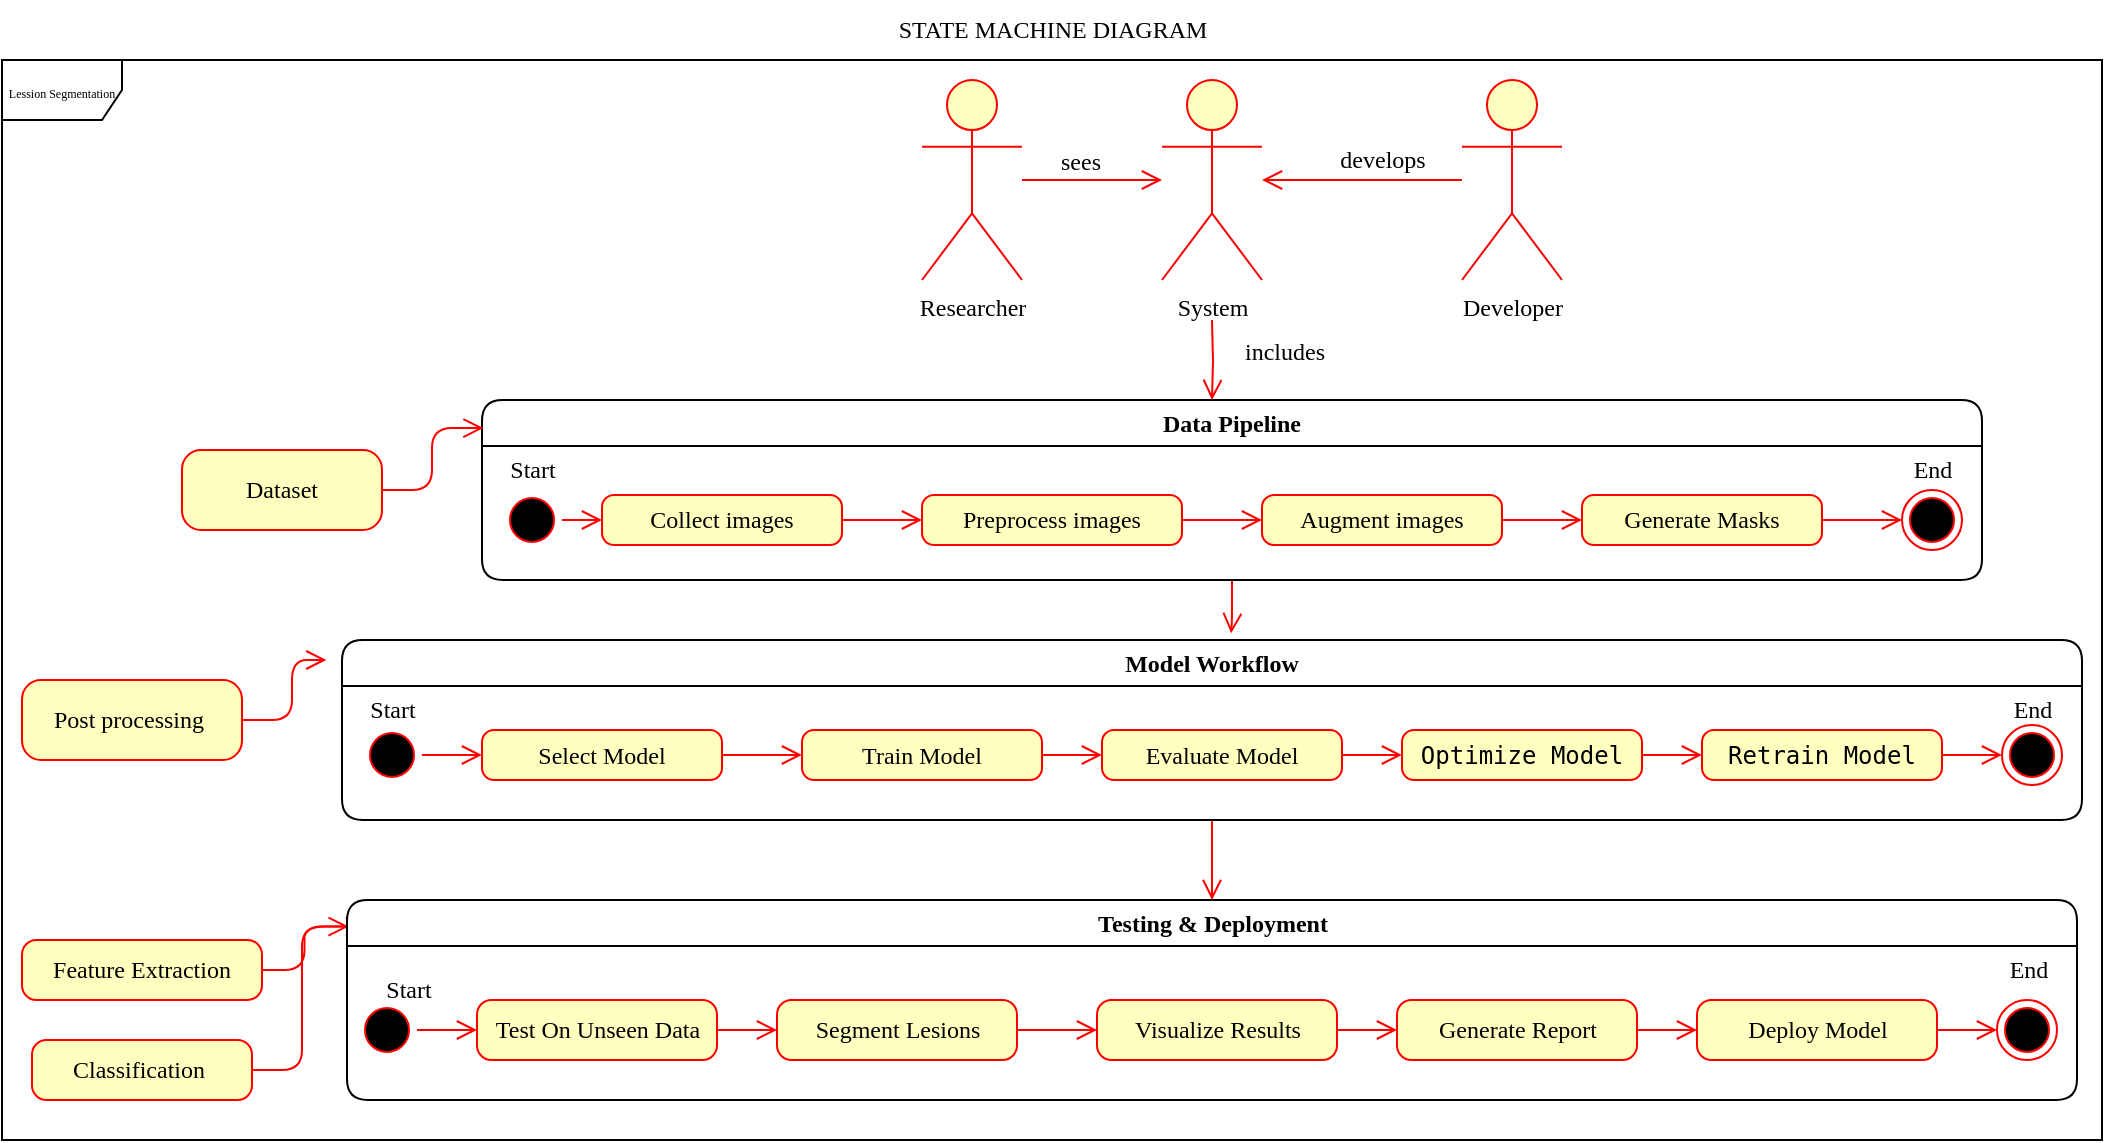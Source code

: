 <mxfile version="27.0.9">
  <diagram name="Page-1" id="58cdce13-f638-feb5-8d6f-7d28b1aa9fa0">
    <mxGraphModel dx="3843" dy="2009" grid="1" gridSize="10" guides="1" tooltips="1" connect="1" arrows="1" fold="1" page="1" pageScale="1" pageWidth="1100" pageHeight="850" background="none" math="0" shadow="0">
      <root>
        <mxCell id="0" />
        <mxCell id="1" parent="0" />
        <mxCell id="W7tiA6IGgYuLlRLCgEdG-73" value="" style="edgeStyle=orthogonalEdgeStyle;shape=connector;rounded=1;orthogonalLoop=1;jettySize=auto;html=1;strokeColor=#ff0000;align=left;verticalAlign=middle;fontFamily=Verdana;fontSize=12;fontColor=#000000;labelBackgroundColor=none;endArrow=open;endSize=8;entryX=0.511;entryY=-0.037;entryDx=0;entryDy=0;entryPerimeter=0;" parent="1" source="2a3bc250acf0617d-7" target="W7tiA6IGgYuLlRLCgEdG-11" edge="1">
          <mxGeometry relative="1" as="geometry">
            <mxPoint x="1205" y="760" as="targetPoint" />
          </mxGeometry>
        </mxCell>
        <mxCell id="2a3bc250acf0617d-7" value="Data Pipeline" style="swimlane;whiteSpace=wrap;html=1;rounded=1;shadow=0;comic=0;labelBackgroundColor=none;strokeWidth=1;fontFamily=Verdana;fontSize=12;align=center;" parent="1" vertex="1">
          <mxGeometry x="820" y="640" width="750" height="90" as="geometry" />
        </mxCell>
        <mxCell id="3cde6dad864a17aa-10" style="edgeStyle=elbowEdgeStyle;html=1;labelBackgroundColor=none;endArrow=open;endSize=8;strokeColor=#ff0000;fontFamily=Verdana;fontSize=12;align=left;" parent="2a3bc250acf0617d-7" source="382b91b5511bd0f7-8" target="3cde6dad864a17aa-1" edge="1">
          <mxGeometry relative="1" as="geometry" />
        </mxCell>
        <mxCell id="382b91b5511bd0f7-8" value="Collect images" style="rounded=1;whiteSpace=wrap;html=1;arcSize=24;fillColor=#ffffc0;strokeColor=#ff0000;shadow=0;comic=0;labelBackgroundColor=none;fontFamily=Verdana;fontSize=12;fontColor=#000000;align=center;" parent="2a3bc250acf0617d-7" vertex="1">
          <mxGeometry x="60" y="47.5" width="120" height="25" as="geometry" />
        </mxCell>
        <mxCell id="3cde6dad864a17aa-9" style="edgeStyle=elbowEdgeStyle;html=1;labelBackgroundColor=none;endArrow=open;endSize=8;strokeColor=#ff0000;fontFamily=Verdana;fontSize=12;align=left;" parent="2a3bc250acf0617d-7" source="2a3bc250acf0617d-3" target="382b91b5511bd0f7-8" edge="1">
          <mxGeometry relative="1" as="geometry" />
        </mxCell>
        <mxCell id="2a3bc250acf0617d-3" value="" style="ellipse;html=1;shape=startState;fillColor=#000000;strokeColor=#ff0000;rounded=1;shadow=0;comic=0;labelBackgroundColor=none;fontFamily=Verdana;fontSize=12;fontColor=#000000;align=center;direction=south;" parent="2a3bc250acf0617d-7" vertex="1">
          <mxGeometry x="10" y="45" width="30" height="30" as="geometry" />
        </mxCell>
        <mxCell id="3cde6dad864a17aa-11" style="edgeStyle=elbowEdgeStyle;html=1;labelBackgroundColor=none;endArrow=open;endSize=8;strokeColor=#ff0000;fontFamily=Verdana;fontSize=12;align=left;" parent="2a3bc250acf0617d-7" source="3cde6dad864a17aa-1" target="3cde6dad864a17aa-2" edge="1">
          <mxGeometry relative="1" as="geometry" />
        </mxCell>
        <mxCell id="3cde6dad864a17aa-1" value="Preprocess images" style="rounded=1;whiteSpace=wrap;html=1;arcSize=24;fillColor=#ffffc0;strokeColor=#ff0000;shadow=0;comic=0;labelBackgroundColor=none;fontFamily=Verdana;fontSize=12;fontColor=#000000;align=center;" parent="2a3bc250acf0617d-7" vertex="1">
          <mxGeometry x="220" y="47.5" width="130" height="25" as="geometry" />
        </mxCell>
        <mxCell id="3cde6dad864a17aa-12" style="edgeStyle=elbowEdgeStyle;html=1;labelBackgroundColor=none;endArrow=open;endSize=8;strokeColor=#ff0000;fontFamily=Verdana;fontSize=12;align=left;entryX=0;entryY=0.5;entryDx=0;entryDy=0;" parent="2a3bc250acf0617d-7" source="3cde6dad864a17aa-2" target="382b91b5511bd0f7-9" edge="1">
          <mxGeometry relative="1" as="geometry">
            <mxPoint x="745" y="142.5" as="targetPoint" />
          </mxGeometry>
        </mxCell>
        <mxCell id="3cde6dad864a17aa-2" value="Augment images" style="rounded=1;whiteSpace=wrap;html=1;arcSize=24;fillColor=#ffffc0;strokeColor=#ff0000;shadow=0;comic=0;labelBackgroundColor=none;fontFamily=Verdana;fontSize=12;fontColor=#000000;align=center;" parent="2a3bc250acf0617d-7" vertex="1">
          <mxGeometry x="390" y="47.5" width="120" height="25" as="geometry" />
        </mxCell>
        <mxCell id="382b91b5511bd0f7-9" value="Generate Masks" style="rounded=1;whiteSpace=wrap;html=1;arcSize=24;fillColor=#ffffc0;strokeColor=#ff0000;shadow=0;comic=0;labelBackgroundColor=none;fontFamily=Verdana;fontSize=12;fontColor=#000000;align=center;" parent="2a3bc250acf0617d-7" vertex="1">
          <mxGeometry x="550" y="47.5" width="120" height="25" as="geometry" />
        </mxCell>
        <mxCell id="24f968d109e7d6b4-3" value="" style="ellipse;html=1;shape=endState;fillColor=#000000;strokeColor=#ff0000;rounded=1;shadow=0;comic=0;labelBackgroundColor=none;fontFamily=Verdana;fontSize=12;fontColor=#000000;align=center;" parent="2a3bc250acf0617d-7" vertex="1">
          <mxGeometry x="710" y="45" width="30" height="30" as="geometry" />
        </mxCell>
        <mxCell id="W7tiA6IGgYuLlRLCgEdG-45" value="" style="edgeStyle=orthogonalEdgeStyle;shape=connector;rounded=1;orthogonalLoop=1;jettySize=auto;html=1;strokeColor=#ff0000;align=left;verticalAlign=middle;fontFamily=Verdana;fontSize=12;fontColor=#000000;labelBackgroundColor=none;endArrow=open;endSize=8;entryX=0;entryY=0.5;entryDx=0;entryDy=0;" parent="2a3bc250acf0617d-7" source="382b91b5511bd0f7-9" target="24f968d109e7d6b4-3" edge="1">
          <mxGeometry relative="1" as="geometry">
            <mxPoint x="730" y="62.5" as="targetPoint" />
          </mxGeometry>
        </mxCell>
        <mxCell id="W7tiA6IGgYuLlRLCgEdG-47" value="End" style="text;html=1;align=center;verticalAlign=middle;resizable=0;points=[];autosize=1;strokeColor=none;fillColor=none;fontFamily=Verdana;fontSize=12;fontColor=#000000;labelBackgroundColor=none;" parent="2a3bc250acf0617d-7" vertex="1">
          <mxGeometry x="700" y="20" width="50" height="30" as="geometry" />
        </mxCell>
        <mxCell id="W7tiA6IGgYuLlRLCgEdG-46" value="Start" style="text;html=1;align=center;verticalAlign=middle;resizable=0;points=[];autosize=1;strokeColor=none;fillColor=none;fontFamily=Verdana;fontSize=12;fontColor=#000000;labelBackgroundColor=none;" parent="2a3bc250acf0617d-7" vertex="1">
          <mxGeometry y="20" width="50" height="30" as="geometry" />
        </mxCell>
        <mxCell id="W7tiA6IGgYuLlRLCgEdG-77" value="" style="edgeStyle=orthogonalEdgeStyle;shape=connector;rounded=1;orthogonalLoop=1;jettySize=auto;html=1;strokeColor=#ff0000;align=left;verticalAlign=middle;fontFamily=Verdana;fontSize=12;fontColor=#000000;labelBackgroundColor=none;endArrow=open;endSize=8;entryX=-0.009;entryY=0.111;entryDx=0;entryDy=0;entryPerimeter=0;" parent="1" source="W7tiA6IGgYuLlRLCgEdG-2" target="W7tiA6IGgYuLlRLCgEdG-11" edge="1">
          <mxGeometry relative="1" as="geometry" />
        </mxCell>
        <mxCell id="W7tiA6IGgYuLlRLCgEdG-2" value="Post processing&amp;nbsp;" style="rounded=1;whiteSpace=wrap;html=1;arcSize=24;fillColor=#ffffc0;strokeColor=#ff0000;shadow=0;comic=0;labelBackgroundColor=none;fontFamily=Verdana;fontSize=12;fontColor=#000000;align=center;" parent="1" vertex="1">
          <mxGeometry x="590" y="780" width="110" height="40" as="geometry" />
        </mxCell>
        <mxCell id="W7tiA6IGgYuLlRLCgEdG-78" value="" style="edgeStyle=orthogonalEdgeStyle;shape=connector;rounded=1;orthogonalLoop=1;jettySize=auto;html=1;strokeColor=#ff0000;align=left;verticalAlign=middle;fontFamily=Verdana;fontSize=12;fontColor=#000000;labelBackgroundColor=none;endArrow=open;endSize=8;entryX=0.001;entryY=0.133;entryDx=0;entryDy=0;entryPerimeter=0;" parent="1" source="W7tiA6IGgYuLlRLCgEdG-5" target="W7tiA6IGgYuLlRLCgEdG-33" edge="1">
          <mxGeometry relative="1" as="geometry">
            <Array as="points">
              <mxPoint x="730" y="975" />
              <mxPoint x="730" y="903" />
            </Array>
          </mxGeometry>
        </mxCell>
        <mxCell id="W7tiA6IGgYuLlRLCgEdG-5" value="Classification&amp;nbsp;" style="rounded=1;whiteSpace=wrap;html=1;arcSize=24;fillColor=#ffffc0;strokeColor=#ff0000;shadow=0;comic=0;labelBackgroundColor=none;fontFamily=Verdana;fontSize=12;fontColor=#000000;align=center;" parent="1" vertex="1">
          <mxGeometry x="595" y="960" width="110" height="30" as="geometry" />
        </mxCell>
        <mxCell id="W7tiA6IGgYuLlRLCgEdG-81" value="" style="edgeStyle=orthogonalEdgeStyle;shape=connector;rounded=1;orthogonalLoop=1;jettySize=auto;html=1;strokeColor=#ff0000;align=left;verticalAlign=middle;fontFamily=Verdana;fontSize=12;fontColor=#000000;labelBackgroundColor=none;endArrow=open;endSize=8;entryX=0.001;entryY=0.156;entryDx=0;entryDy=0;entryPerimeter=0;" parent="1" source="W7tiA6IGgYuLlRLCgEdG-8" target="2a3bc250acf0617d-7" edge="1">
          <mxGeometry relative="1" as="geometry">
            <mxPoint x="720" y="585" as="targetPoint" />
          </mxGeometry>
        </mxCell>
        <mxCell id="W7tiA6IGgYuLlRLCgEdG-8" value="Dataset" style="rounded=1;whiteSpace=wrap;html=1;arcSize=24;fillColor=#ffffc0;strokeColor=#ff0000;shadow=0;comic=0;labelBackgroundColor=none;fontFamily=Verdana;fontSize=12;fontColor=#000000;align=center;" parent="1" vertex="1">
          <mxGeometry x="670" y="665" width="100" height="40" as="geometry" />
        </mxCell>
        <mxCell id="W7tiA6IGgYuLlRLCgEdG-79" value="" style="edgeStyle=orthogonalEdgeStyle;shape=connector;rounded=1;orthogonalLoop=1;jettySize=auto;html=1;strokeColor=#ff0000;align=left;verticalAlign=middle;fontFamily=Verdana;fontSize=12;fontColor=#000000;labelBackgroundColor=none;endArrow=open;endSize=8;entryX=0.011;entryY=0.133;entryDx=0;entryDy=0;entryPerimeter=0;" parent="1" source="W7tiA6IGgYuLlRLCgEdG-9" target="W7tiA6IGgYuLlRLCgEdG-33" edge="1">
          <mxGeometry relative="1" as="geometry">
            <mxPoint x="750" y="890" as="targetPoint" />
          </mxGeometry>
        </mxCell>
        <mxCell id="W7tiA6IGgYuLlRLCgEdG-9" value="Feature Extraction" style="rounded=1;whiteSpace=wrap;html=1;arcSize=24;fillColor=#ffffc0;strokeColor=#ff0000;shadow=0;comic=0;labelBackgroundColor=none;fontFamily=Verdana;fontSize=12;fontColor=#000000;align=center;" parent="1" vertex="1">
          <mxGeometry x="590" y="910" width="120" height="30" as="geometry" />
        </mxCell>
        <mxCell id="W7tiA6IGgYuLlRLCgEdG-75" value="" style="edgeStyle=orthogonalEdgeStyle;shape=connector;rounded=1;orthogonalLoop=1;jettySize=auto;html=1;strokeColor=#ff0000;align=left;verticalAlign=middle;fontFamily=Verdana;fontSize=12;fontColor=#000000;labelBackgroundColor=none;endArrow=open;endSize=8;exitX=0.5;exitY=1;exitDx=0;exitDy=0;" parent="1" source="W7tiA6IGgYuLlRLCgEdG-11" target="W7tiA6IGgYuLlRLCgEdG-33" edge="1">
          <mxGeometry relative="1" as="geometry">
            <mxPoint x="1180" y="860" as="sourcePoint" />
            <mxPoint x="1185" y="908" as="targetPoint" />
          </mxGeometry>
        </mxCell>
        <mxCell id="W7tiA6IGgYuLlRLCgEdG-11" value="Model Workflow" style="swimlane;whiteSpace=wrap;html=1;rounded=1;shadow=0;comic=0;labelBackgroundColor=none;strokeWidth=1;fontFamily=Verdana;fontSize=12;align=center;startSize=23;" parent="1" vertex="1">
          <mxGeometry x="750" y="760" width="870" height="90" as="geometry" />
        </mxCell>
        <mxCell id="W7tiA6IGgYuLlRLCgEdG-12" style="edgeStyle=elbowEdgeStyle;html=1;labelBackgroundColor=none;endArrow=open;endSize=8;strokeColor=#ff0000;fontFamily=Verdana;fontSize=12;align=left;" parent="W7tiA6IGgYuLlRLCgEdG-11" source="W7tiA6IGgYuLlRLCgEdG-13" target="W7tiA6IGgYuLlRLCgEdG-18" edge="1">
          <mxGeometry relative="1" as="geometry" />
        </mxCell>
        <mxCell id="W7tiA6IGgYuLlRLCgEdG-13" value="Select Model" style="rounded=1;whiteSpace=wrap;html=1;arcSize=24;fillColor=#ffffc0;strokeColor=#ff0000;shadow=0;comic=0;labelBackgroundColor=none;fontFamily=Verdana;fontSize=12;fontColor=#000000;align=center;" parent="W7tiA6IGgYuLlRLCgEdG-11" vertex="1">
          <mxGeometry x="70" y="45" width="120" height="25" as="geometry" />
        </mxCell>
        <mxCell id="W7tiA6IGgYuLlRLCgEdG-14" value="" style="ellipse;html=1;shape=endState;fillColor=#000000;strokeColor=#ff0000;rounded=1;shadow=0;comic=0;labelBackgroundColor=none;fontFamily=Verdana;fontSize=12;fontColor=#000000;align=center;" parent="W7tiA6IGgYuLlRLCgEdG-11" vertex="1">
          <mxGeometry x="830" y="42.5" width="30" height="30" as="geometry" />
        </mxCell>
        <mxCell id="W7tiA6IGgYuLlRLCgEdG-58" value="" style="edgeStyle=orthogonalEdgeStyle;shape=connector;rounded=1;orthogonalLoop=1;jettySize=auto;html=1;strokeColor=#ff0000;align=left;verticalAlign=middle;fontFamily=Verdana;fontSize=12;fontColor=#000000;labelBackgroundColor=none;endArrow=open;endSize=8;" parent="W7tiA6IGgYuLlRLCgEdG-11" source="W7tiA6IGgYuLlRLCgEdG-16" target="W7tiA6IGgYuLlRLCgEdG-13" edge="1">
          <mxGeometry relative="1" as="geometry" />
        </mxCell>
        <mxCell id="W7tiA6IGgYuLlRLCgEdG-16" value="" style="ellipse;html=1;shape=startState;fillColor=#000000;strokeColor=#ff0000;rounded=1;shadow=0;comic=0;labelBackgroundColor=none;fontFamily=Verdana;fontSize=12;fontColor=#000000;align=center;direction=south;" parent="W7tiA6IGgYuLlRLCgEdG-11" vertex="1">
          <mxGeometry x="10" y="42.5" width="30" height="30" as="geometry" />
        </mxCell>
        <mxCell id="W7tiA6IGgYuLlRLCgEdG-17" style="edgeStyle=elbowEdgeStyle;html=1;labelBackgroundColor=none;endArrow=open;endSize=8;strokeColor=#ff0000;fontFamily=Verdana;fontSize=12;align=left;" parent="W7tiA6IGgYuLlRLCgEdG-11" source="W7tiA6IGgYuLlRLCgEdG-18" target="W7tiA6IGgYuLlRLCgEdG-20" edge="1">
          <mxGeometry relative="1" as="geometry" />
        </mxCell>
        <mxCell id="W7tiA6IGgYuLlRLCgEdG-18" value="Train Model" style="rounded=1;whiteSpace=wrap;html=1;arcSize=24;fillColor=#ffffc0;strokeColor=#ff0000;shadow=0;comic=0;labelBackgroundColor=none;fontFamily=Verdana;fontSize=12;fontColor=#000000;align=center;" parent="W7tiA6IGgYuLlRLCgEdG-11" vertex="1">
          <mxGeometry x="230" y="45" width="120" height="25" as="geometry" />
        </mxCell>
        <mxCell id="W7tiA6IGgYuLlRLCgEdG-20" value="Evaluate Model" style="rounded=1;whiteSpace=wrap;html=1;arcSize=24;fillColor=#ffffc0;strokeColor=#ff0000;shadow=0;comic=0;labelBackgroundColor=none;fontFamily=Verdana;fontSize=12;fontColor=#000000;align=center;" parent="W7tiA6IGgYuLlRLCgEdG-11" vertex="1">
          <mxGeometry x="380" y="45" width="120" height="25" as="geometry" />
        </mxCell>
        <mxCell id="382b91b5511bd0f7-10" value="&lt;code data-end=&quot;862&quot; data-start=&quot;847&quot;&gt;Optimize Model&lt;/code&gt;" style="rounded=1;whiteSpace=wrap;html=1;arcSize=24;fillColor=#ffffc0;strokeColor=#ff0000;shadow=0;comic=0;labelBackgroundColor=none;fontFamily=Verdana;fontSize=12;fontColor=#000000;align=center;" parent="W7tiA6IGgYuLlRLCgEdG-11" vertex="1">
          <mxGeometry x="530" y="45" width="120" height="25" as="geometry" />
        </mxCell>
        <mxCell id="W7tiA6IGgYuLlRLCgEdG-19" style="edgeStyle=elbowEdgeStyle;html=1;labelBackgroundColor=none;endArrow=open;endSize=8;strokeColor=#ff0000;fontFamily=Verdana;fontSize=12;align=left;entryX=0;entryY=0.5;entryDx=0;entryDy=0;" parent="W7tiA6IGgYuLlRLCgEdG-11" source="W7tiA6IGgYuLlRLCgEdG-20" target="382b91b5511bd0f7-10" edge="1">
          <mxGeometry relative="1" as="geometry">
            <mxPoint x="770" y="100" as="targetPoint" />
          </mxGeometry>
        </mxCell>
        <mxCell id="382b91b5511bd0f7-5" value="&lt;code data-end=&quot;906&quot; data-start=&quot;892&quot;&gt;Retrain Model&lt;/code&gt;" style="rounded=1;whiteSpace=wrap;html=1;arcSize=24;fillColor=#ffffc0;strokeColor=#ff0000;shadow=0;comic=0;labelBackgroundColor=none;fontFamily=Verdana;fontSize=12;fontColor=#000000;align=center;" parent="W7tiA6IGgYuLlRLCgEdG-11" vertex="1">
          <mxGeometry x="680" y="45" width="120" height="25" as="geometry" />
        </mxCell>
        <mxCell id="2a3bc250acf0617d-9" style="edgeStyle=orthogonalEdgeStyle;html=1;labelBackgroundColor=none;endArrow=open;endSize=8;strokeColor=#ff0000;fontFamily=Verdana;fontSize=12;align=left;exitX=1;exitY=0.5;exitDx=0;exitDy=0;entryX=0;entryY=0.5;entryDx=0;entryDy=0;" parent="W7tiA6IGgYuLlRLCgEdG-11" source="382b91b5511bd0f7-10" target="382b91b5511bd0f7-5" edge="1">
          <mxGeometry relative="1" as="geometry">
            <mxPoint x="300" y="-560" as="sourcePoint" />
            <mxPoint x="730" y="-66" as="targetPoint" />
          </mxGeometry>
        </mxCell>
        <mxCell id="W7tiA6IGgYuLlRLCgEdG-22" style="edgeStyle=orthogonalEdgeStyle;html=1;labelBackgroundColor=none;endArrow=open;endSize=8;strokeColor=#ff0000;fontFamily=Verdana;fontSize=12;align=left;exitX=1;exitY=0.5;exitDx=0;exitDy=0;entryX=0;entryY=0.5;entryDx=0;entryDy=0;" parent="W7tiA6IGgYuLlRLCgEdG-11" source="382b91b5511bd0f7-5" target="W7tiA6IGgYuLlRLCgEdG-14" edge="1">
          <mxGeometry relative="1" as="geometry">
            <mxPoint x="1030" y="120" as="targetPoint" />
          </mxGeometry>
        </mxCell>
        <mxCell id="W7tiA6IGgYuLlRLCgEdG-48" value="End" style="text;html=1;align=center;verticalAlign=middle;resizable=0;points=[];autosize=1;strokeColor=none;fillColor=none;fontFamily=Verdana;fontSize=12;fontColor=#000000;labelBackgroundColor=none;" parent="W7tiA6IGgYuLlRLCgEdG-11" vertex="1">
          <mxGeometry x="820" y="20" width="50" height="30" as="geometry" />
        </mxCell>
        <mxCell id="W7tiA6IGgYuLlRLCgEdG-49" value="Start" style="text;html=1;align=center;verticalAlign=middle;resizable=0;points=[];autosize=1;strokeColor=none;fillColor=none;fontFamily=Verdana;fontSize=12;fontColor=#000000;labelBackgroundColor=none;" parent="W7tiA6IGgYuLlRLCgEdG-11" vertex="1">
          <mxGeometry y="20" width="50" height="30" as="geometry" />
        </mxCell>
        <mxCell id="2a3bc250acf0617d-8" value="&lt;font style=&quot;font-size: 6px;&quot;&gt;Lession Segmentation&lt;/font&gt;" style="shape=umlFrame;whiteSpace=wrap;html=1;rounded=1;shadow=0;comic=0;labelBackgroundColor=none;strokeWidth=1;fontFamily=Verdana;fontSize=12;align=center;" parent="1" vertex="1">
          <mxGeometry x="580" y="470" width="1050" height="540" as="geometry" />
        </mxCell>
        <mxCell id="W7tiA6IGgYuLlRLCgEdG-33" value="Testing &amp;amp; Deployment" style="swimlane;whiteSpace=wrap;html=1;rounded=1;shadow=0;comic=0;labelBackgroundColor=none;strokeWidth=1;fontFamily=Verdana;fontSize=12;align=center;startSize=23;" parent="1" vertex="1">
          <mxGeometry x="752.5" y="890" width="865" height="100" as="geometry" />
        </mxCell>
        <mxCell id="W7tiA6IGgYuLlRLCgEdG-34" style="edgeStyle=elbowEdgeStyle;html=1;labelBackgroundColor=none;endArrow=open;endSize=8;strokeColor=#ff0000;fontFamily=Verdana;fontSize=12;align=left;" parent="W7tiA6IGgYuLlRLCgEdG-33" source="W7tiA6IGgYuLlRLCgEdG-35" target="W7tiA6IGgYuLlRLCgEdG-40" edge="1">
          <mxGeometry relative="1" as="geometry" />
        </mxCell>
        <mxCell id="W7tiA6IGgYuLlRLCgEdG-35" value="Test On Unseen Data" style="rounded=1;whiteSpace=wrap;html=1;arcSize=24;fillColor=#ffffc0;strokeColor=#ff0000;shadow=0;comic=0;labelBackgroundColor=none;fontFamily=Verdana;fontSize=12;fontColor=#000000;align=center;" parent="W7tiA6IGgYuLlRLCgEdG-33" vertex="1">
          <mxGeometry x="65" y="50" width="120" height="30" as="geometry" />
        </mxCell>
        <mxCell id="W7tiA6IGgYuLlRLCgEdG-37" style="edgeStyle=elbowEdgeStyle;html=1;labelBackgroundColor=none;endArrow=open;endSize=8;strokeColor=#ff0000;fontFamily=Verdana;fontSize=12;align=left;" parent="W7tiA6IGgYuLlRLCgEdG-33" source="W7tiA6IGgYuLlRLCgEdG-38" target="W7tiA6IGgYuLlRLCgEdG-35" edge="1">
          <mxGeometry relative="1" as="geometry" />
        </mxCell>
        <mxCell id="W7tiA6IGgYuLlRLCgEdG-38" value="" style="ellipse;html=1;shape=startState;fillColor=#000000;strokeColor=#ff0000;rounded=1;shadow=0;comic=0;labelBackgroundColor=none;fontFamily=Verdana;fontSize=12;fontColor=#000000;align=center;direction=south;" parent="W7tiA6IGgYuLlRLCgEdG-33" vertex="1">
          <mxGeometry x="5" y="50" width="30" height="30" as="geometry" />
        </mxCell>
        <mxCell id="W7tiA6IGgYuLlRLCgEdG-39" style="edgeStyle=elbowEdgeStyle;html=1;labelBackgroundColor=none;endArrow=open;endSize=8;strokeColor=#ff0000;fontFamily=Verdana;fontSize=12;align=left;" parent="W7tiA6IGgYuLlRLCgEdG-33" source="W7tiA6IGgYuLlRLCgEdG-40" target="W7tiA6IGgYuLlRLCgEdG-42" edge="1">
          <mxGeometry relative="1" as="geometry" />
        </mxCell>
        <mxCell id="W7tiA6IGgYuLlRLCgEdG-40" value="Segment Lesions" style="rounded=1;whiteSpace=wrap;html=1;arcSize=24;fillColor=#ffffc0;strokeColor=#ff0000;shadow=0;comic=0;labelBackgroundColor=none;fontFamily=Verdana;fontSize=12;fontColor=#000000;align=center;" parent="W7tiA6IGgYuLlRLCgEdG-33" vertex="1">
          <mxGeometry x="215" y="50" width="120" height="30" as="geometry" />
        </mxCell>
        <mxCell id="W7tiA6IGgYuLlRLCgEdG-42" value="Visualize Results" style="rounded=1;whiteSpace=wrap;html=1;arcSize=24;fillColor=#ffffc0;strokeColor=#ff0000;shadow=0;comic=0;labelBackgroundColor=none;fontFamily=Verdana;fontSize=12;fontColor=#000000;align=center;" parent="W7tiA6IGgYuLlRLCgEdG-33" vertex="1">
          <mxGeometry x="375" y="50" width="120" height="30" as="geometry" />
        </mxCell>
        <mxCell id="382b91b5511bd0f7-6" value="Generate Report" style="rounded=1;whiteSpace=wrap;html=1;arcSize=24;fillColor=#ffffc0;strokeColor=#ff0000;shadow=0;comic=0;labelBackgroundColor=none;fontFamily=Verdana;fontSize=12;fontColor=#000000;align=center;" parent="W7tiA6IGgYuLlRLCgEdG-33" vertex="1">
          <mxGeometry x="525" y="50" width="120" height="30" as="geometry" />
        </mxCell>
        <mxCell id="W7tiA6IGgYuLlRLCgEdG-41" style="edgeStyle=elbowEdgeStyle;html=1;labelBackgroundColor=none;endArrow=open;endSize=8;strokeColor=#ff0000;fontFamily=Verdana;fontSize=12;align=left;entryX=0;entryY=0.5;entryDx=0;entryDy=0;" parent="W7tiA6IGgYuLlRLCgEdG-33" source="W7tiA6IGgYuLlRLCgEdG-42" target="382b91b5511bd0f7-6" edge="1">
          <mxGeometry relative="1" as="geometry" />
        </mxCell>
        <mxCell id="382b91b5511bd0f7-7" value="Deploy Model" style="rounded=1;whiteSpace=wrap;html=1;arcSize=24;fillColor=#ffffc0;strokeColor=#ff0000;shadow=0;comic=0;labelBackgroundColor=none;fontFamily=Verdana;fontSize=12;fontColor=#000000;align=center;" parent="W7tiA6IGgYuLlRLCgEdG-33" vertex="1">
          <mxGeometry x="675" y="50" width="120" height="30" as="geometry" />
        </mxCell>
        <mxCell id="W7tiA6IGgYuLlRLCgEdG-51" value="" style="edgeStyle=orthogonalEdgeStyle;shape=connector;rounded=1;orthogonalLoop=1;jettySize=auto;html=1;strokeColor=#ff0000;align=left;verticalAlign=middle;fontFamily=Verdana;fontSize=12;fontColor=#000000;labelBackgroundColor=none;endArrow=open;endSize=8;entryX=0;entryY=0.5;entryDx=0;entryDy=0;" parent="W7tiA6IGgYuLlRLCgEdG-33" source="382b91b5511bd0f7-6" target="382b91b5511bd0f7-7" edge="1">
          <mxGeometry relative="1" as="geometry">
            <mxPoint x="725" y="80" as="targetPoint" />
          </mxGeometry>
        </mxCell>
        <mxCell id="W7tiA6IGgYuLlRLCgEdG-36" value="" style="ellipse;html=1;shape=endState;fillColor=#000000;strokeColor=#ff0000;rounded=1;shadow=0;comic=0;labelBackgroundColor=none;fontFamily=Verdana;fontSize=12;fontColor=#000000;align=center;" parent="W7tiA6IGgYuLlRLCgEdG-33" vertex="1">
          <mxGeometry x="825" y="50" width="30" height="30" as="geometry" />
        </mxCell>
        <mxCell id="W7tiA6IGgYuLlRLCgEdG-53" value="" style="edgeStyle=orthogonalEdgeStyle;shape=connector;rounded=1;orthogonalLoop=1;jettySize=auto;html=1;strokeColor=#ff0000;align=left;verticalAlign=middle;fontFamily=Verdana;fontSize=12;fontColor=#000000;labelBackgroundColor=none;endArrow=open;endSize=8;entryX=0;entryY=0.5;entryDx=0;entryDy=0;" parent="W7tiA6IGgYuLlRLCgEdG-33" source="382b91b5511bd0f7-7" target="W7tiA6IGgYuLlRLCgEdG-36" edge="1">
          <mxGeometry relative="1" as="geometry">
            <mxPoint x="875" y="80" as="targetPoint" />
          </mxGeometry>
        </mxCell>
        <mxCell id="W7tiA6IGgYuLlRLCgEdG-55" value="End" style="text;html=1;align=center;verticalAlign=middle;resizable=0;points=[];autosize=1;strokeColor=none;fillColor=none;fontFamily=Verdana;fontSize=12;fontColor=#000000;labelBackgroundColor=none;" parent="W7tiA6IGgYuLlRLCgEdG-33" vertex="1">
          <mxGeometry x="815" y="20" width="50" height="30" as="geometry" />
        </mxCell>
        <mxCell id="W7tiA6IGgYuLlRLCgEdG-56" value="Start" style="text;html=1;align=center;verticalAlign=middle;resizable=0;points=[];autosize=1;strokeColor=none;fillColor=none;fontFamily=Verdana;fontSize=12;fontColor=#000000;labelBackgroundColor=none;" parent="W7tiA6IGgYuLlRLCgEdG-33" vertex="1">
          <mxGeometry x="5" y="30" width="50" height="30" as="geometry" />
        </mxCell>
        <mxCell id="W7tiA6IGgYuLlRLCgEdG-94" value="" style="edgeStyle=orthogonalEdgeStyle;shape=connector;rounded=1;orthogonalLoop=1;jettySize=auto;html=1;strokeColor=#ff0000;align=left;verticalAlign=middle;fontFamily=Verdana;fontSize=12;fontColor=#000000;labelBackgroundColor=none;endArrow=open;endSize=8;" parent="1" source="W7tiA6IGgYuLlRLCgEdG-82" target="W7tiA6IGgYuLlRLCgEdG-83" edge="1">
          <mxGeometry relative="1" as="geometry" />
        </mxCell>
        <mxCell id="W7tiA6IGgYuLlRLCgEdG-95" value="sees" style="edgeLabel;html=1;align=center;verticalAlign=middle;resizable=0;points=[];rounded=1;shadow=0;comic=0;strokeColor=#ff0000;arcSize=24;fontFamily=Verdana;fontSize=12;fontColor=#000000;labelBackgroundColor=none;fillColor=#ffffc0;" parent="W7tiA6IGgYuLlRLCgEdG-94" vertex="1" connectable="0">
          <mxGeometry x="-0.171" y="9" relative="1" as="geometry">
            <mxPoint as="offset" />
          </mxGeometry>
        </mxCell>
        <mxCell id="W7tiA6IGgYuLlRLCgEdG-82" value="Researcher" style="shape=umlActor;verticalLabelPosition=bottom;verticalAlign=top;html=1;outlineConnect=0;rounded=1;shadow=0;comic=0;strokeColor=#ff0000;align=center;arcSize=24;fontFamily=Verdana;fontSize=12;fontColor=#000000;labelBackgroundColor=none;fillColor=#ffffc0;" parent="1" vertex="1">
          <mxGeometry x="1040" y="480" width="50" height="100" as="geometry" />
        </mxCell>
        <mxCell id="W7tiA6IGgYuLlRLCgEdG-87" value="" style="edgeStyle=orthogonalEdgeStyle;shape=connector;rounded=1;orthogonalLoop=1;jettySize=auto;html=1;strokeColor=#ff0000;align=left;verticalAlign=middle;fontFamily=Verdana;fontSize=12;fontColor=#000000;labelBackgroundColor=none;endArrow=open;endSize=8;" parent="1" edge="1">
          <mxGeometry relative="1" as="geometry">
            <mxPoint x="1185" y="600" as="sourcePoint" />
            <mxPoint x="1185" y="640" as="targetPoint" />
          </mxGeometry>
        </mxCell>
        <mxCell id="W7tiA6IGgYuLlRLCgEdG-88" value="includes" style="edgeLabel;html=1;align=center;verticalAlign=middle;resizable=0;points=[];rounded=1;shadow=0;comic=0;strokeColor=#ff0000;arcSize=24;fontFamily=Verdana;fontSize=12;fontColor=#000000;labelBackgroundColor=none;fillColor=#ffffc0;" parent="W7tiA6IGgYuLlRLCgEdG-87" vertex="1" connectable="0">
          <mxGeometry x="-0.237" y="1" relative="1" as="geometry">
            <mxPoint x="34" as="offset" />
          </mxGeometry>
        </mxCell>
        <mxCell id="W7tiA6IGgYuLlRLCgEdG-83" value="System" style="shape=umlActor;verticalLabelPosition=bottom;verticalAlign=top;html=1;outlineConnect=0;rounded=1;shadow=0;comic=0;strokeColor=#ff0000;align=center;arcSize=24;fontFamily=Verdana;fontSize=12;fontColor=#000000;labelBackgroundColor=none;fillColor=#ffffc0;" parent="1" vertex="1">
          <mxGeometry x="1160" y="480" width="50" height="100" as="geometry" />
        </mxCell>
        <mxCell id="W7tiA6IGgYuLlRLCgEdG-89" value="" style="edgeStyle=orthogonalEdgeStyle;shape=connector;rounded=1;orthogonalLoop=1;jettySize=auto;html=1;strokeColor=#ff0000;align=left;verticalAlign=middle;fontFamily=Verdana;fontSize=12;fontColor=#000000;labelBackgroundColor=none;endArrow=open;endSize=8;" parent="1" source="W7tiA6IGgYuLlRLCgEdG-84" target="W7tiA6IGgYuLlRLCgEdG-83" edge="1">
          <mxGeometry relative="1" as="geometry" />
        </mxCell>
        <mxCell id="W7tiA6IGgYuLlRLCgEdG-84" value="Developer" style="shape=umlActor;verticalLabelPosition=bottom;verticalAlign=top;html=1;outlineConnect=0;rounded=1;shadow=0;comic=0;strokeColor=#ff0000;align=center;arcSize=24;fontFamily=Verdana;fontSize=12;fontColor=#000000;labelBackgroundColor=none;fillColor=#ffffc0;" parent="1" vertex="1">
          <mxGeometry x="1310" y="480" width="50" height="100" as="geometry" />
        </mxCell>
        <mxCell id="W7tiA6IGgYuLlRLCgEdG-90" value="develops" style="text;html=1;align=center;verticalAlign=middle;resizable=0;points=[];autosize=1;strokeColor=none;fillColor=none;fontFamily=Verdana;fontSize=12;fontColor=#000000;labelBackgroundColor=none;" parent="1" vertex="1">
          <mxGeometry x="1230" y="505" width="80" height="30" as="geometry" />
        </mxCell>
        <mxCell id="W7tiA6IGgYuLlRLCgEdG-96" value="STATE MACHINE DIAGRAM" style="text;html=1;align=center;verticalAlign=middle;resizable=0;points=[];autosize=1;strokeColor=none;fillColor=none;fontFamily=Verdana;fontSize=12;fontColor=#000000;labelBackgroundColor=none;" parent="1" vertex="1">
          <mxGeometry x="1010" y="440" width="190" height="30" as="geometry" />
        </mxCell>
      </root>
    </mxGraphModel>
  </diagram>
</mxfile>
